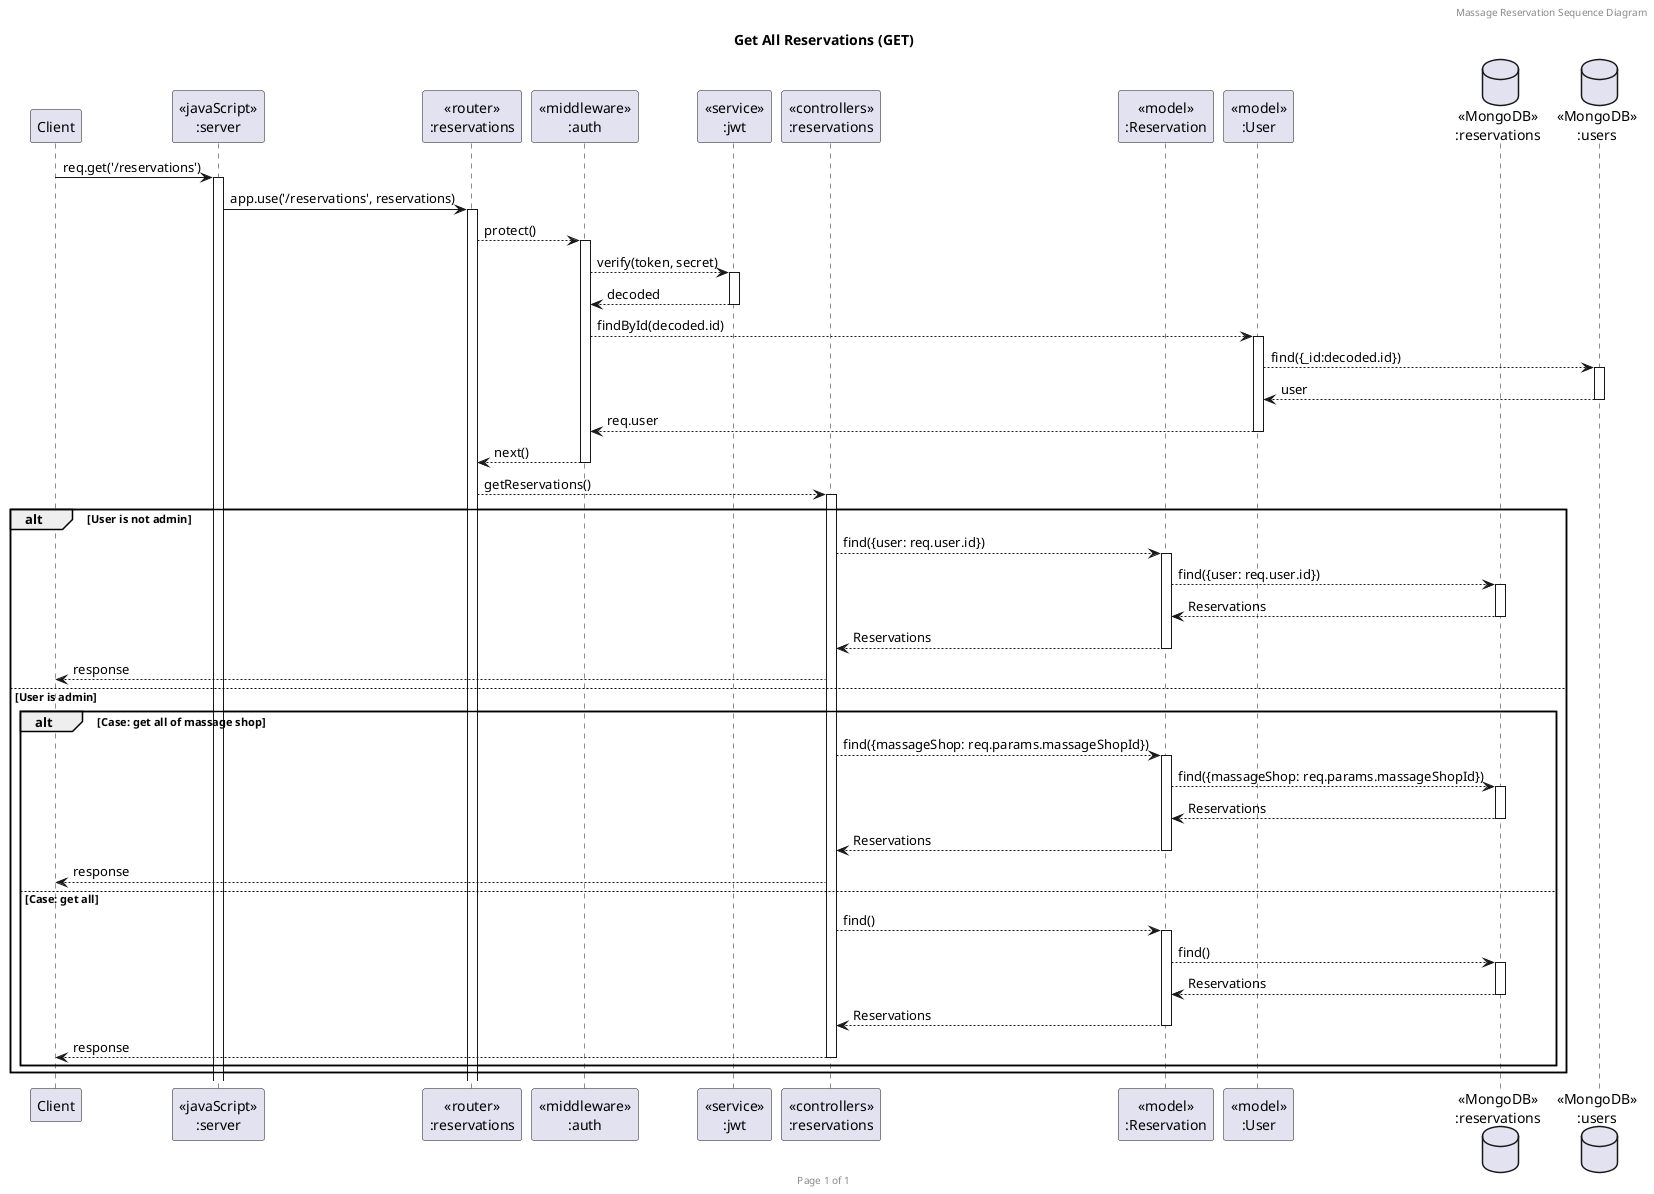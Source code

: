 @startuml Get All Reservations (GET)

header Massage Reservation Sequence Diagram
footer Page %page% of %lastpage%
title "Get All Reservations (GET)"

participant "Client" as client
participant "<<javaScript>>\n:server" as server
participant "<<router>>\n:reservations" as routerReservations
participant "<<middleware>>\n:auth" as middlewareAuth
participant "<<service>>\n:jwt" as jwtAuth
participant "<<controllers>>\n:reservations" as controllersReservations
participant "<<model>>\n:Reservation" as modelReservation
participant "<<model>>\n:User" as modelUser
database "<<MongoDB>>\n:reservations" as ReservationsDatabase
database "<<MongoDB>>\n:users" as UsersDatabase

client->server ++:req.get('/reservations')
server->routerReservations ++:app.use('/reservations', reservations)

routerReservations--> middlewareAuth ++:protect()
middlewareAuth --> jwtAuth ++:verify(token, secret)
middlewareAuth <-- jwtAuth --:decoded
middlewareAuth --> modelUser ++:findById(decoded.id)
modelUser --> UsersDatabase ++: find({_id:decoded.id})
modelUser <-- UsersDatabase --:user
middlewareAuth <-- modelUser --:req.user
routerReservations <-- middlewareAuth --:next()
routerReservations --> controllersReservations ++:getReservations()

alt User is not admin
    controllersReservations --> modelReservation ++:find({user: req.user.id})
    modelReservation --> ReservationsDatabase ++:find({user: req.user.id})
    modelReservation <-- ReservationsDatabase --:Reservations
    controllersReservations <-- modelReservation --:Reservations
    client <-- controllersReservations :response
else User is admin
    alt Case: get all of massage shop
        controllersReservations --> modelReservation ++:find({massageShop: req.params.massageShopId})
        modelReservation --> ReservationsDatabase ++:find({massageShop: req.params.massageShopId})
        modelReservation <-- ReservationsDatabase --:Reservations
        controllersReservations <-- modelReservation --:Reservations
        client <-- controllersReservations :response
    else Case: get all
        controllersReservations --> modelReservation ++:find()
        modelReservation --> ReservationsDatabase ++:find()
        modelReservation <-- ReservationsDatabase --:Reservations
        controllersReservations <-- modelReservation --:Reservations
        client <-- controllersReservations --:response
        end
    end

@enduml
